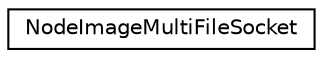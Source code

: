 digraph G
{
  edge [fontname="Helvetica",fontsize="10",labelfontname="Helvetica",labelfontsize="10"];
  node [fontname="Helvetica",fontsize="10",shape=record];
  rankdir=LR;
  Node1 [label="NodeImageMultiFileSocket",height=0.2,width=0.4,color="black", fillcolor="white", style="filled",URL="$de/df3/structNodeImageMultiFileSocket.html"];
}
